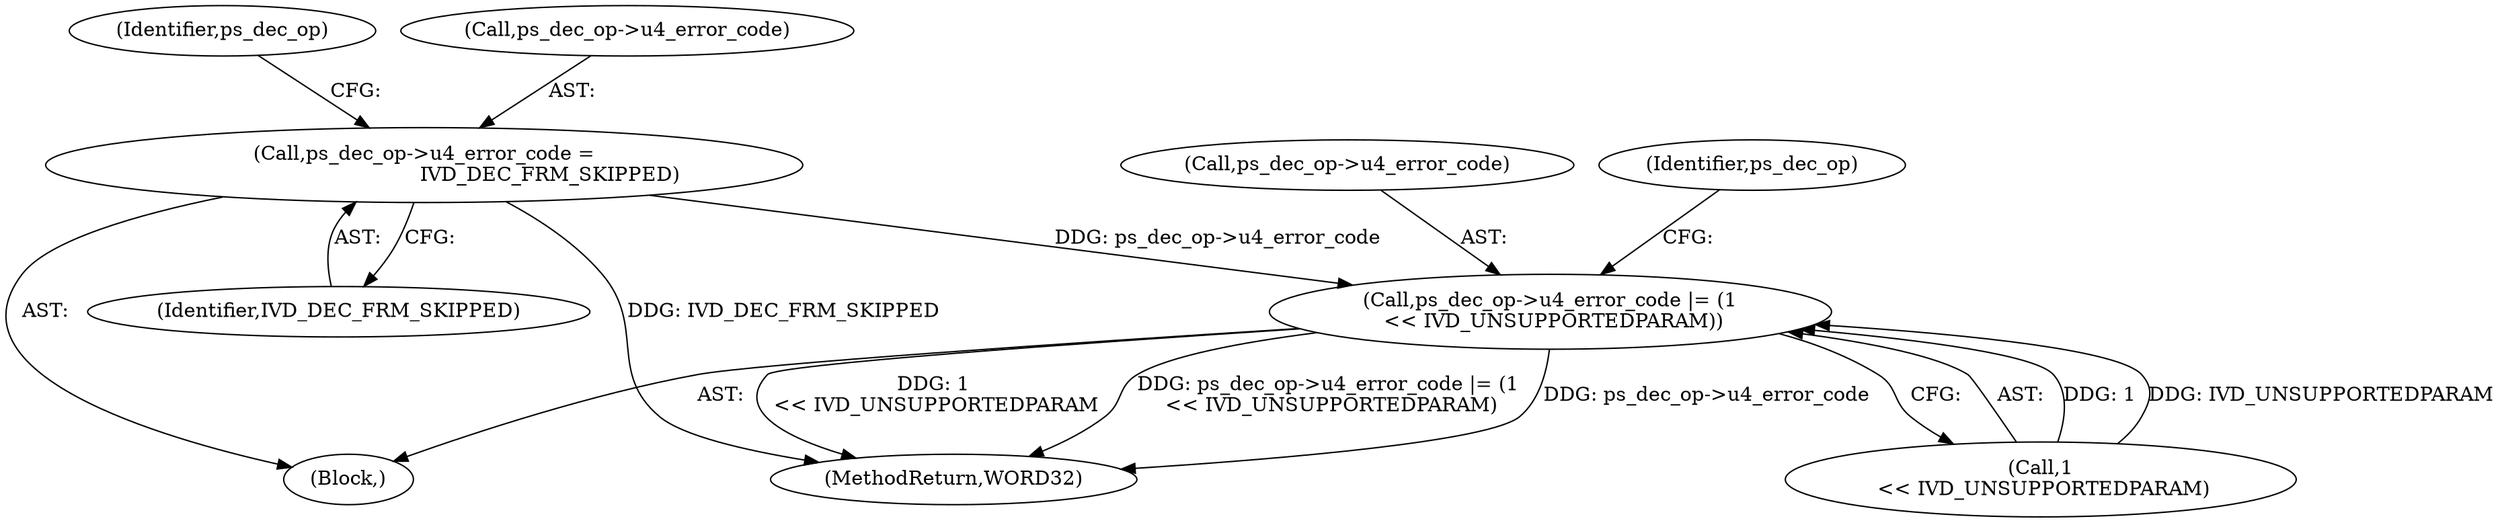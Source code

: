 digraph "0_Android_e86d3cfd2bc28dac421092106751e5638d54a848@pointer" {
"1001192" [label="(Call,ps_dec_op->u4_error_code =\n                                        IVD_DEC_FRM_SKIPPED)"];
"1001197" [label="(Call,ps_dec_op->u4_error_code |= (1\n << IVD_UNSUPPORTEDPARAM))"];
"1001196" [label="(Identifier,IVD_DEC_FRM_SKIPPED)"];
"1001181" [label="(Block,)"];
"1001198" [label="(Call,ps_dec_op->u4_error_code)"];
"1001192" [label="(Call,ps_dec_op->u4_error_code =\n                                        IVD_DEC_FRM_SKIPPED)"];
"1001201" [label="(Call,1\n << IVD_UNSUPPORTEDPARAM)"];
"1001206" [label="(Identifier,ps_dec_op)"];
"1001199" [label="(Identifier,ps_dec_op)"];
"1001193" [label="(Call,ps_dec_op->u4_error_code)"];
"1002272" [label="(MethodReturn,WORD32)"];
"1001197" [label="(Call,ps_dec_op->u4_error_code |= (1\n << IVD_UNSUPPORTEDPARAM))"];
"1001192" -> "1001181"  [label="AST: "];
"1001192" -> "1001196"  [label="CFG: "];
"1001193" -> "1001192"  [label="AST: "];
"1001196" -> "1001192"  [label="AST: "];
"1001199" -> "1001192"  [label="CFG: "];
"1001192" -> "1002272"  [label="DDG: IVD_DEC_FRM_SKIPPED"];
"1001192" -> "1001197"  [label="DDG: ps_dec_op->u4_error_code"];
"1001197" -> "1001181"  [label="AST: "];
"1001197" -> "1001201"  [label="CFG: "];
"1001198" -> "1001197"  [label="AST: "];
"1001201" -> "1001197"  [label="AST: "];
"1001206" -> "1001197"  [label="CFG: "];
"1001197" -> "1002272"  [label="DDG: ps_dec_op->u4_error_code |= (1\n << IVD_UNSUPPORTEDPARAM)"];
"1001197" -> "1002272"  [label="DDG: ps_dec_op->u4_error_code"];
"1001197" -> "1002272"  [label="DDG: 1\n << IVD_UNSUPPORTEDPARAM"];
"1001201" -> "1001197"  [label="DDG: 1"];
"1001201" -> "1001197"  [label="DDG: IVD_UNSUPPORTEDPARAM"];
}
